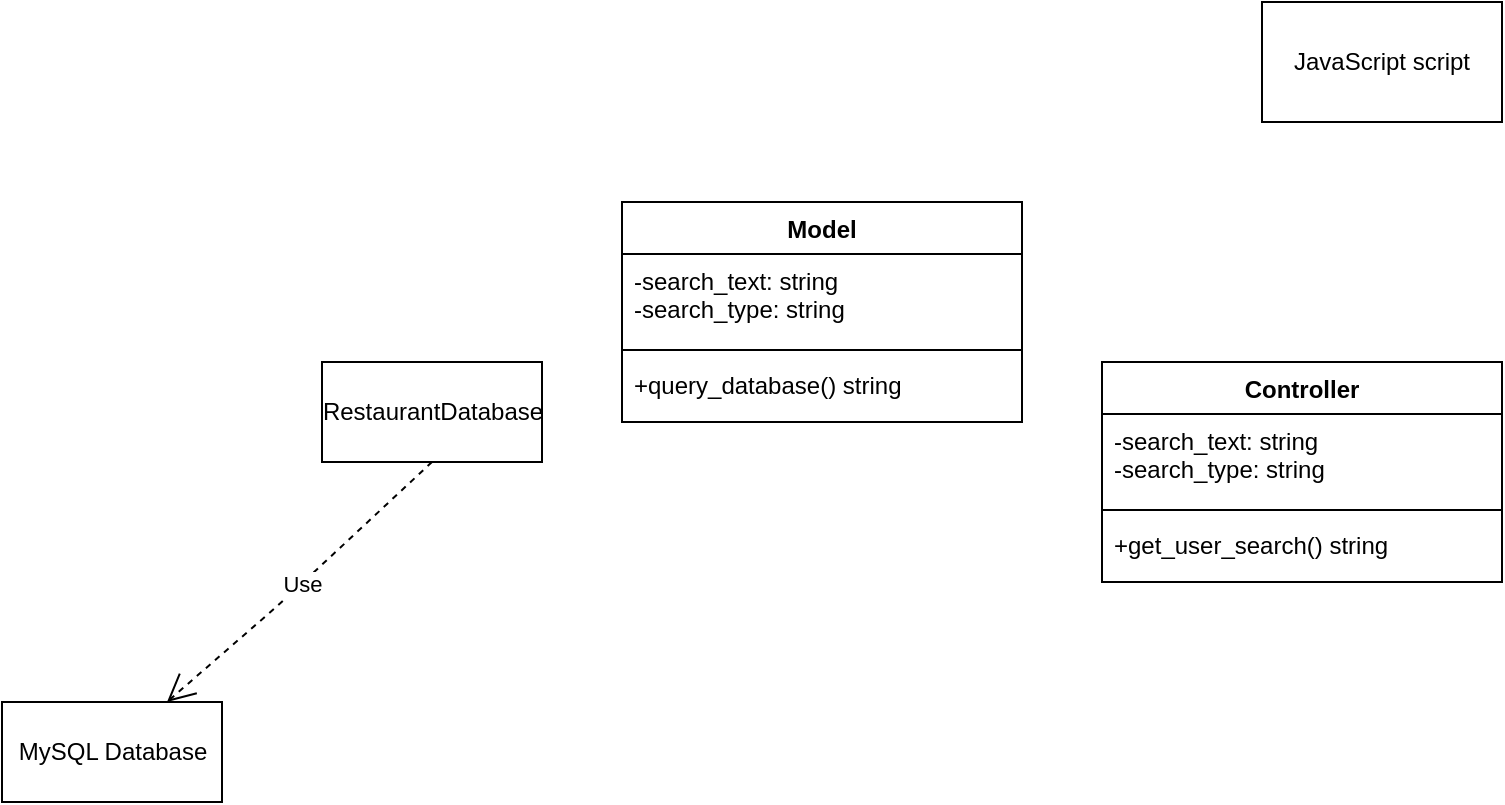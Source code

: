 <mxfile version="13.10.9" type="device"><diagram id="VYSAs37YGcOXf8TIxEo4" name="Page-1"><mxGraphModel dx="1468" dy="796" grid="1" gridSize="10" guides="1" tooltips="1" connect="1" arrows="1" fold="1" page="1" pageScale="1" pageWidth="850" pageHeight="1100" math="0" shadow="0"><root><mxCell id="0"/><mxCell id="1" parent="0"/><mxCell id="5PNWSCxunP3LFK9HshIh-18" value="Controller" style="swimlane;fontStyle=1;align=center;verticalAlign=top;childLayout=stackLayout;horizontal=1;startSize=26;horizontalStack=0;resizeParent=1;resizeParentMax=0;resizeLast=0;collapsible=1;marginBottom=0;" vertex="1" parent="1"><mxGeometry x="610" y="440" width="200" height="110" as="geometry"><mxRectangle x="670" y="415" width="90" height="26" as="alternateBounds"/></mxGeometry></mxCell><mxCell id="5PNWSCxunP3LFK9HshIh-19" value="-search_text: string&#10;-search_type: string" style="text;strokeColor=none;fillColor=none;align=left;verticalAlign=top;spacingLeft=4;spacingRight=4;overflow=hidden;rotatable=0;points=[[0,0.5],[1,0.5]];portConstraint=eastwest;" vertex="1" parent="5PNWSCxunP3LFK9HshIh-18"><mxGeometry y="26" width="200" height="44" as="geometry"/></mxCell><mxCell id="5PNWSCxunP3LFK9HshIh-20" value="" style="line;strokeWidth=1;fillColor=none;align=left;verticalAlign=middle;spacingTop=-1;spacingLeft=3;spacingRight=3;rotatable=0;labelPosition=right;points=[];portConstraint=eastwest;" vertex="1" parent="5PNWSCxunP3LFK9HshIh-18"><mxGeometry y="70" width="200" height="8" as="geometry"/></mxCell><mxCell id="5PNWSCxunP3LFK9HshIh-21" value="+get_user_search() string" style="text;strokeColor=none;fillColor=none;align=left;verticalAlign=top;spacingLeft=4;spacingRight=4;overflow=hidden;rotatable=0;points=[[0,0.5],[1,0.5]];portConstraint=eastwest;" vertex="1" parent="5PNWSCxunP3LFK9HshIh-18"><mxGeometry y="78" width="200" height="32" as="geometry"/></mxCell><mxCell id="5PNWSCxunP3LFK9HshIh-35" value="RestaurantDatabase" style="html=1;" vertex="1" parent="1"><mxGeometry x="220" y="440" width="110" height="50" as="geometry"/></mxCell><mxCell id="5PNWSCxunP3LFK9HshIh-36" value="MySQL Database" style="html=1;" vertex="1" parent="1"><mxGeometry x="60" y="610" width="110" height="50" as="geometry"/></mxCell><mxCell id="5PNWSCxunP3LFK9HshIh-37" value="Use" style="endArrow=open;endSize=12;dashed=1;html=1;exitX=0.5;exitY=1;exitDx=0;exitDy=0;entryX=0.75;entryY=0;entryDx=0;entryDy=0;" edge="1" parent="1" source="5PNWSCxunP3LFK9HshIh-35" target="5PNWSCxunP3LFK9HshIh-36"><mxGeometry width="160" relative="1" as="geometry"><mxPoint x="394" y="580" as="sourcePoint"/><mxPoint x="554" y="580" as="targetPoint"/><Array as="points"><mxPoint x="200" y="560"/></Array></mxGeometry></mxCell><mxCell id="5PNWSCxunP3LFK9HshIh-49" value="JavaScript script" style="rounded=0;whiteSpace=wrap;html=1;" vertex="1" parent="1"><mxGeometry x="690" y="260" width="120" height="60" as="geometry"/></mxCell><mxCell id="5PNWSCxunP3LFK9HshIh-50" value="Model" style="swimlane;fontStyle=1;align=center;verticalAlign=top;childLayout=stackLayout;horizontal=1;startSize=26;horizontalStack=0;resizeParent=1;resizeParentMax=0;resizeLast=0;collapsible=1;marginBottom=0;" vertex="1" parent="1"><mxGeometry x="370" y="360" width="200" height="110" as="geometry"><mxRectangle x="670" y="415" width="90" height="26" as="alternateBounds"/></mxGeometry></mxCell><mxCell id="5PNWSCxunP3LFK9HshIh-51" value="-search_text: string&#10;-search_type: string" style="text;strokeColor=none;fillColor=none;align=left;verticalAlign=top;spacingLeft=4;spacingRight=4;overflow=hidden;rotatable=0;points=[[0,0.5],[1,0.5]];portConstraint=eastwest;" vertex="1" parent="5PNWSCxunP3LFK9HshIh-50"><mxGeometry y="26" width="200" height="44" as="geometry"/></mxCell><mxCell id="5PNWSCxunP3LFK9HshIh-52" value="" style="line;strokeWidth=1;fillColor=none;align=left;verticalAlign=middle;spacingTop=-1;spacingLeft=3;spacingRight=3;rotatable=0;labelPosition=right;points=[];portConstraint=eastwest;" vertex="1" parent="5PNWSCxunP3LFK9HshIh-50"><mxGeometry y="70" width="200" height="8" as="geometry"/></mxCell><mxCell id="5PNWSCxunP3LFK9HshIh-53" value="+query_database() string" style="text;strokeColor=none;fillColor=none;align=left;verticalAlign=top;spacingLeft=4;spacingRight=4;overflow=hidden;rotatable=0;points=[[0,0.5],[1,0.5]];portConstraint=eastwest;" vertex="1" parent="5PNWSCxunP3LFK9HshIh-50"><mxGeometry y="78" width="200" height="32" as="geometry"/></mxCell></root></mxGraphModel></diagram></mxfile>